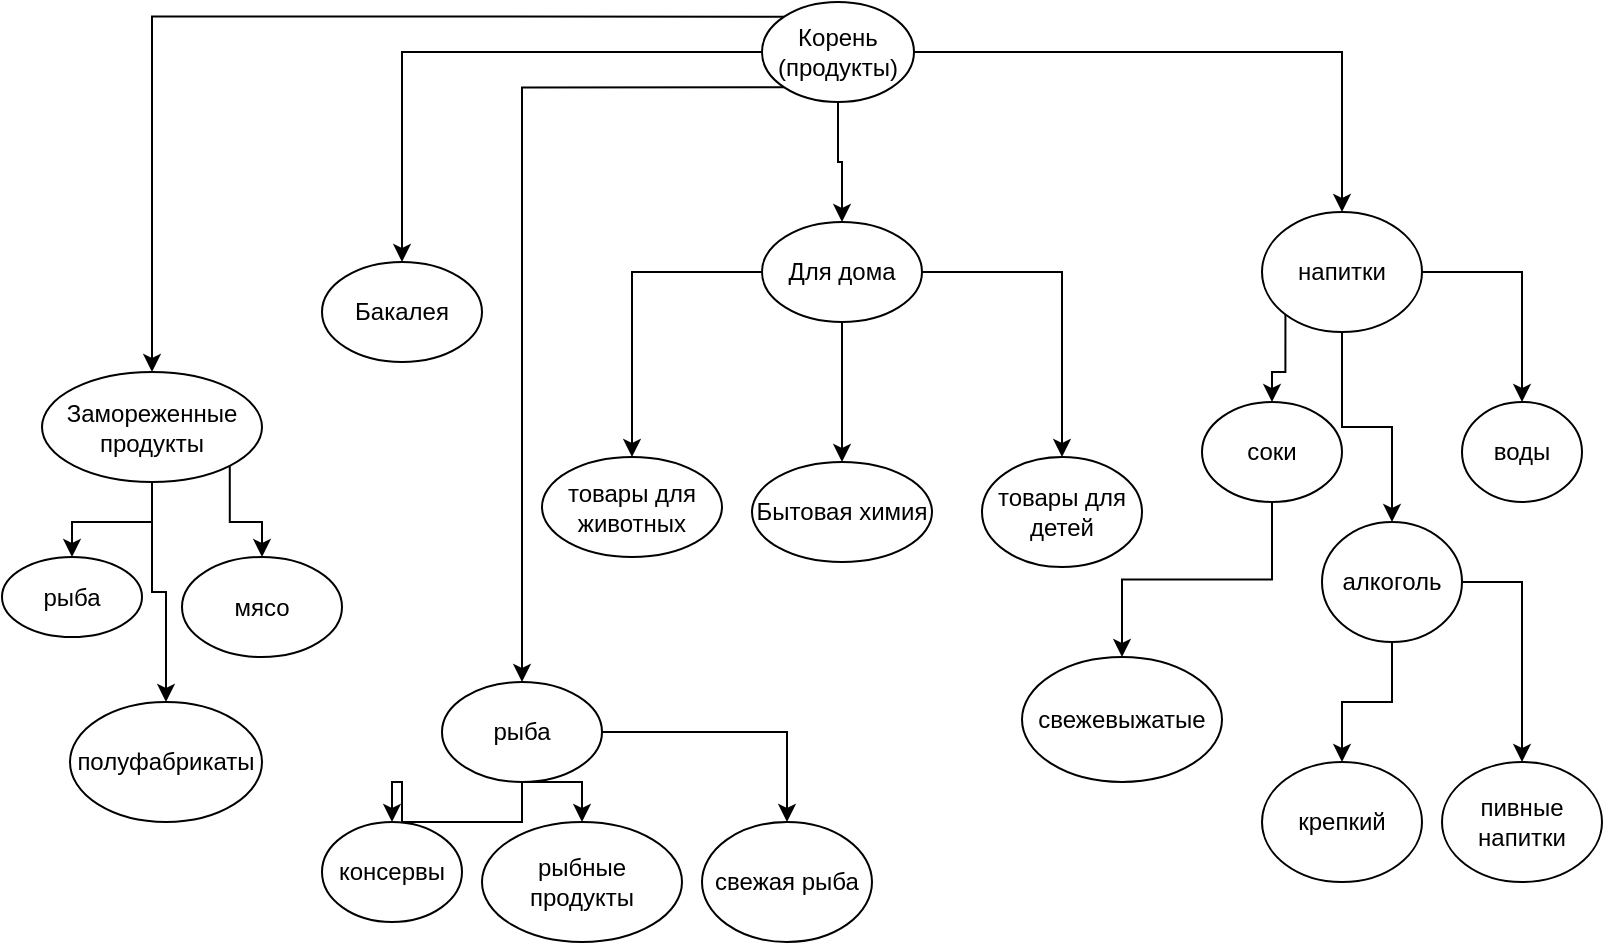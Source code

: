 <mxfile>
    <diagram id="6EU38uNGwmzmGS1QOpEa" name="Страница 1">
        <mxGraphModel dx="1427" dy="790" grid="1" gridSize="10" guides="1" tooltips="1" connect="1" arrows="1" fold="1" page="1" pageScale="1" pageWidth="827" pageHeight="1169" math="0" shadow="0">
            <root>
                <mxCell id="0"/>
                <mxCell id="1" parent="0"/>
                <mxCell id="6" style="edgeStyle=orthogonalEdgeStyle;rounded=0;orthogonalLoop=1;jettySize=auto;html=1;exitX=0.5;exitY=1;exitDx=0;exitDy=0;entryX=0.5;entryY=0;entryDx=0;entryDy=0;" edge="1" parent="1" source="2" target="4">
                    <mxGeometry relative="1" as="geometry"/>
                </mxCell>
                <mxCell id="8" style="edgeStyle=orthogonalEdgeStyle;rounded=0;orthogonalLoop=1;jettySize=auto;html=1;exitX=0;exitY=0.5;exitDx=0;exitDy=0;" edge="1" parent="1" source="2" target="3">
                    <mxGeometry relative="1" as="geometry"/>
                </mxCell>
                <mxCell id="14" style="edgeStyle=orthogonalEdgeStyle;rounded=0;orthogonalLoop=1;jettySize=auto;html=1;exitX=1;exitY=0.5;exitDx=0;exitDy=0;entryX=0.5;entryY=0;entryDx=0;entryDy=0;" edge="1" parent="1" source="2" target="13">
                    <mxGeometry relative="1" as="geometry"/>
                </mxCell>
                <mxCell id="22" style="edgeStyle=orthogonalEdgeStyle;rounded=0;orthogonalLoop=1;jettySize=auto;html=1;exitX=0;exitY=0;exitDx=0;exitDy=0;entryX=0.5;entryY=0;entryDx=0;entryDy=0;" edge="1" parent="1" source="2" target="21">
                    <mxGeometry relative="1" as="geometry"/>
                </mxCell>
                <mxCell id="28" style="edgeStyle=orthogonalEdgeStyle;rounded=0;orthogonalLoop=1;jettySize=auto;html=1;exitX=0;exitY=1;exitDx=0;exitDy=0;entryX=0.5;entryY=0;entryDx=0;entryDy=0;" edge="1" parent="1" source="2" target="27">
                    <mxGeometry relative="1" as="geometry"/>
                </mxCell>
                <mxCell id="2" value="Корень&lt;br&gt;(продукты)" style="ellipse;whiteSpace=wrap;html=1;" vertex="1" parent="1">
                    <mxGeometry x="380" y="40" width="76" height="50" as="geometry"/>
                </mxCell>
                <mxCell id="3" value="Бакалея" style="ellipse;whiteSpace=wrap;html=1;" vertex="1" parent="1">
                    <mxGeometry x="160" y="170" width="80" height="50" as="geometry"/>
                </mxCell>
                <mxCell id="7" style="edgeStyle=orthogonalEdgeStyle;rounded=0;orthogonalLoop=1;jettySize=auto;html=1;exitX=0.5;exitY=1;exitDx=0;exitDy=0;" edge="1" parent="1" source="4" target="5">
                    <mxGeometry relative="1" as="geometry"/>
                </mxCell>
                <mxCell id="10" style="edgeStyle=orthogonalEdgeStyle;rounded=0;orthogonalLoop=1;jettySize=auto;html=1;exitX=1;exitY=0.5;exitDx=0;exitDy=0;entryX=0.5;entryY=0;entryDx=0;entryDy=0;" edge="1" parent="1" source="4" target="9">
                    <mxGeometry relative="1" as="geometry"/>
                </mxCell>
                <mxCell id="12" style="edgeStyle=orthogonalEdgeStyle;rounded=0;orthogonalLoop=1;jettySize=auto;html=1;exitX=0;exitY=0.5;exitDx=0;exitDy=0;entryX=0.5;entryY=0;entryDx=0;entryDy=0;" edge="1" parent="1" source="4" target="11">
                    <mxGeometry relative="1" as="geometry"/>
                </mxCell>
                <mxCell id="4" value="Для дома" style="ellipse;whiteSpace=wrap;html=1;" vertex="1" parent="1">
                    <mxGeometry x="380" y="150" width="80" height="50" as="geometry"/>
                </mxCell>
                <mxCell id="5" value="Бытовая химия" style="ellipse;whiteSpace=wrap;html=1;" vertex="1" parent="1">
                    <mxGeometry x="375" y="270" width="90" height="50" as="geometry"/>
                </mxCell>
                <mxCell id="9" value="товары для детей" style="ellipse;whiteSpace=wrap;html=1;" vertex="1" parent="1">
                    <mxGeometry x="490" y="267.5" width="80" height="55" as="geometry"/>
                </mxCell>
                <mxCell id="11" value="товары для животных" style="ellipse;whiteSpace=wrap;html=1;" vertex="1" parent="1">
                    <mxGeometry x="270" y="267.5" width="90" height="50" as="geometry"/>
                </mxCell>
                <mxCell id="16" style="edgeStyle=orthogonalEdgeStyle;rounded=0;orthogonalLoop=1;jettySize=auto;html=1;exitX=0;exitY=1;exitDx=0;exitDy=0;entryX=0.5;entryY=0;entryDx=0;entryDy=0;" edge="1" parent="1" source="13" target="15">
                    <mxGeometry relative="1" as="geometry"/>
                </mxCell>
                <mxCell id="18" style="edgeStyle=orthogonalEdgeStyle;rounded=0;orthogonalLoop=1;jettySize=auto;html=1;exitX=1;exitY=0.5;exitDx=0;exitDy=0;entryX=0.5;entryY=0;entryDx=0;entryDy=0;" edge="1" parent="1" source="13" target="17">
                    <mxGeometry relative="1" as="geometry"/>
                </mxCell>
                <mxCell id="20" style="edgeStyle=orthogonalEdgeStyle;rounded=0;orthogonalLoop=1;jettySize=auto;html=1;exitX=0.5;exitY=1;exitDx=0;exitDy=0;" edge="1" parent="1" source="13" target="19">
                    <mxGeometry relative="1" as="geometry"/>
                </mxCell>
                <mxCell id="13" value="напитки" style="ellipse;whiteSpace=wrap;html=1;" vertex="1" parent="1">
                    <mxGeometry x="630" y="145" width="80" height="60" as="geometry"/>
                </mxCell>
                <mxCell id="38" style="edgeStyle=orthogonalEdgeStyle;rounded=0;orthogonalLoop=1;jettySize=auto;html=1;exitX=0.5;exitY=1;exitDx=0;exitDy=0;entryX=0.5;entryY=0;entryDx=0;entryDy=0;" edge="1" parent="1" source="15" target="37">
                    <mxGeometry relative="1" as="geometry"/>
                </mxCell>
                <mxCell id="15" value="соки" style="ellipse;whiteSpace=wrap;html=1;" vertex="1" parent="1">
                    <mxGeometry x="600" y="240" width="70" height="50" as="geometry"/>
                </mxCell>
                <mxCell id="17" value="воды" style="ellipse;whiteSpace=wrap;html=1;" vertex="1" parent="1">
                    <mxGeometry x="730" y="240" width="60" height="50" as="geometry"/>
                </mxCell>
                <mxCell id="40" style="edgeStyle=orthogonalEdgeStyle;rounded=0;orthogonalLoop=1;jettySize=auto;html=1;exitX=0.5;exitY=1;exitDx=0;exitDy=0;entryX=0.5;entryY=0;entryDx=0;entryDy=0;" edge="1" parent="1" source="19" target="39">
                    <mxGeometry relative="1" as="geometry"/>
                </mxCell>
                <mxCell id="42" style="edgeStyle=orthogonalEdgeStyle;rounded=0;orthogonalLoop=1;jettySize=auto;html=1;exitX=1;exitY=0.5;exitDx=0;exitDy=0;entryX=0.5;entryY=0;entryDx=0;entryDy=0;" edge="1" parent="1" source="19" target="41">
                    <mxGeometry relative="1" as="geometry"/>
                </mxCell>
                <mxCell id="19" value="алкоголь" style="ellipse;whiteSpace=wrap;html=1;" vertex="1" parent="1">
                    <mxGeometry x="660" y="300" width="70" height="60" as="geometry"/>
                </mxCell>
                <mxCell id="24" style="edgeStyle=orthogonalEdgeStyle;rounded=0;orthogonalLoop=1;jettySize=auto;html=1;exitX=0.5;exitY=1;exitDx=0;exitDy=0;entryX=0.5;entryY=0;entryDx=0;entryDy=0;" edge="1" parent="1" source="21" target="23">
                    <mxGeometry relative="1" as="geometry"/>
                </mxCell>
                <mxCell id="26" style="edgeStyle=orthogonalEdgeStyle;rounded=0;orthogonalLoop=1;jettySize=auto;html=1;exitX=1;exitY=1;exitDx=0;exitDy=0;" edge="1" parent="1" source="21" target="25">
                    <mxGeometry relative="1" as="geometry"/>
                </mxCell>
                <mxCell id="32" style="edgeStyle=orthogonalEdgeStyle;rounded=0;orthogonalLoop=1;jettySize=auto;html=1;exitX=0.5;exitY=1;exitDx=0;exitDy=0;" edge="1" parent="1" source="21" target="31">
                    <mxGeometry relative="1" as="geometry"/>
                </mxCell>
                <mxCell id="21" value="Замореженные продукты" style="ellipse;whiteSpace=wrap;html=1;" vertex="1" parent="1">
                    <mxGeometry x="20" y="225" width="110" height="55" as="geometry"/>
                </mxCell>
                <mxCell id="23" value="рыба" style="ellipse;whiteSpace=wrap;html=1;" vertex="1" parent="1">
                    <mxGeometry y="317.5" width="70" height="40" as="geometry"/>
                </mxCell>
                <mxCell id="25" value="мясо" style="ellipse;whiteSpace=wrap;html=1;" vertex="1" parent="1">
                    <mxGeometry x="90" y="317.5" width="80" height="50" as="geometry"/>
                </mxCell>
                <mxCell id="33" style="edgeStyle=orthogonalEdgeStyle;rounded=0;orthogonalLoop=1;jettySize=auto;html=1;exitX=0.5;exitY=1;exitDx=0;exitDy=0;entryX=0.5;entryY=0;entryDx=0;entryDy=0;" edge="1" parent="1" source="27" target="29">
                    <mxGeometry relative="1" as="geometry"/>
                </mxCell>
                <mxCell id="34" style="edgeStyle=orthogonalEdgeStyle;rounded=0;orthogonalLoop=1;jettySize=auto;html=1;exitX=0.5;exitY=1;exitDx=0;exitDy=0;entryX=0.5;entryY=0;entryDx=0;entryDy=0;" edge="1" parent="1" source="27" target="30">
                    <mxGeometry relative="1" as="geometry"/>
                </mxCell>
                <mxCell id="36" style="edgeStyle=orthogonalEdgeStyle;rounded=0;orthogonalLoop=1;jettySize=auto;html=1;exitX=1;exitY=0.5;exitDx=0;exitDy=0;entryX=0.5;entryY=0;entryDx=0;entryDy=0;" edge="1" parent="1" source="27" target="35">
                    <mxGeometry relative="1" as="geometry"/>
                </mxCell>
                <mxCell id="27" value="рыба" style="ellipse;whiteSpace=wrap;html=1;" vertex="1" parent="1">
                    <mxGeometry x="220" y="380" width="80" height="50" as="geometry"/>
                </mxCell>
                <mxCell id="29" value="консервы" style="ellipse;whiteSpace=wrap;html=1;" vertex="1" parent="1">
                    <mxGeometry x="160" y="450" width="70" height="50" as="geometry"/>
                </mxCell>
                <mxCell id="30" value="рыбные продукты" style="ellipse;whiteSpace=wrap;html=1;" vertex="1" parent="1">
                    <mxGeometry x="240" y="450" width="100" height="60" as="geometry"/>
                </mxCell>
                <mxCell id="31" value="полуфабрикаты" style="ellipse;whiteSpace=wrap;html=1;" vertex="1" parent="1">
                    <mxGeometry x="34" y="390" width="96" height="60" as="geometry"/>
                </mxCell>
                <mxCell id="35" value="свежая рыба" style="ellipse;whiteSpace=wrap;html=1;" vertex="1" parent="1">
                    <mxGeometry x="350" y="450" width="85" height="60" as="geometry"/>
                </mxCell>
                <mxCell id="37" value="свежевыжатые" style="ellipse;whiteSpace=wrap;html=1;" vertex="1" parent="1">
                    <mxGeometry x="510" y="367.5" width="100" height="62.5" as="geometry"/>
                </mxCell>
                <mxCell id="39" value="крепкий" style="ellipse;whiteSpace=wrap;html=1;" vertex="1" parent="1">
                    <mxGeometry x="630" y="420" width="80" height="60" as="geometry"/>
                </mxCell>
                <mxCell id="41" value="пивные напитки" style="ellipse;whiteSpace=wrap;html=1;" vertex="1" parent="1">
                    <mxGeometry x="720" y="420" width="80" height="60" as="geometry"/>
                </mxCell>
            </root>
        </mxGraphModel>
    </diagram>
</mxfile>